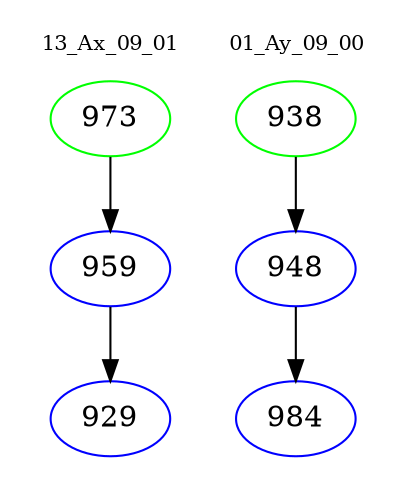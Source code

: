 digraph{
subgraph cluster_0 {
color = white
label = "13_Ax_09_01";
fontsize=10;
T0_973 [label="973", color="green"]
T0_973 -> T0_959 [color="black"]
T0_959 [label="959", color="blue"]
T0_959 -> T0_929 [color="black"]
T0_929 [label="929", color="blue"]
}
subgraph cluster_1 {
color = white
label = "01_Ay_09_00";
fontsize=10;
T1_938 [label="938", color="green"]
T1_938 -> T1_948 [color="black"]
T1_948 [label="948", color="blue"]
T1_948 -> T1_984 [color="black"]
T1_984 [label="984", color="blue"]
}
}
